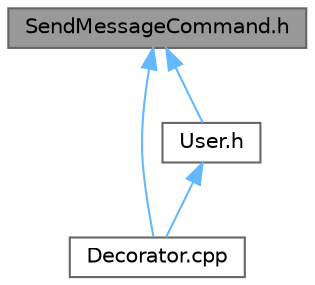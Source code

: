 digraph "SendMessageCommand.h"
{
 // LATEX_PDF_SIZE
  bgcolor="transparent";
  edge [fontname=Helvetica,fontsize=10,labelfontname=Helvetica,labelfontsize=10];
  node [fontname=Helvetica,fontsize=10,shape=box,height=0.2,width=0.4];
  Node1 [id="Node000001",label="SendMessageCommand.h",height=0.2,width=0.4,color="gray40", fillcolor="grey60", style="filled", fontcolor="black",tooltip="Command implementation for sending messages through the chat room mediator."];
  Node1 -> Node2 [id="edge1_Node000001_Node000002",dir="back",color="steelblue1",style="solid",tooltip=" "];
  Node2 [id="Node000002",label="Decorator.cpp",height=0.2,width=0.4,color="grey40", fillcolor="white", style="filled",URL="$Decorator_8cpp.html",tooltip="Implementation of the Decorator base class for AbstractUser extension."];
  Node1 -> Node3 [id="edge2_Node000001_Node000003",dir="back",color="steelblue1",style="solid",tooltip=" "];
  Node3 [id="Node000003",label="User.h",height=0.2,width=0.4,color="grey40", fillcolor="white", style="filled",URL="$User_8h.html",tooltip="Concrete implementation of AbstractUser with command pattern integration."];
  Node3 -> Node2 [id="edge3_Node000003_Node000002",dir="back",color="steelblue1",style="solid",tooltip=" "];
}
